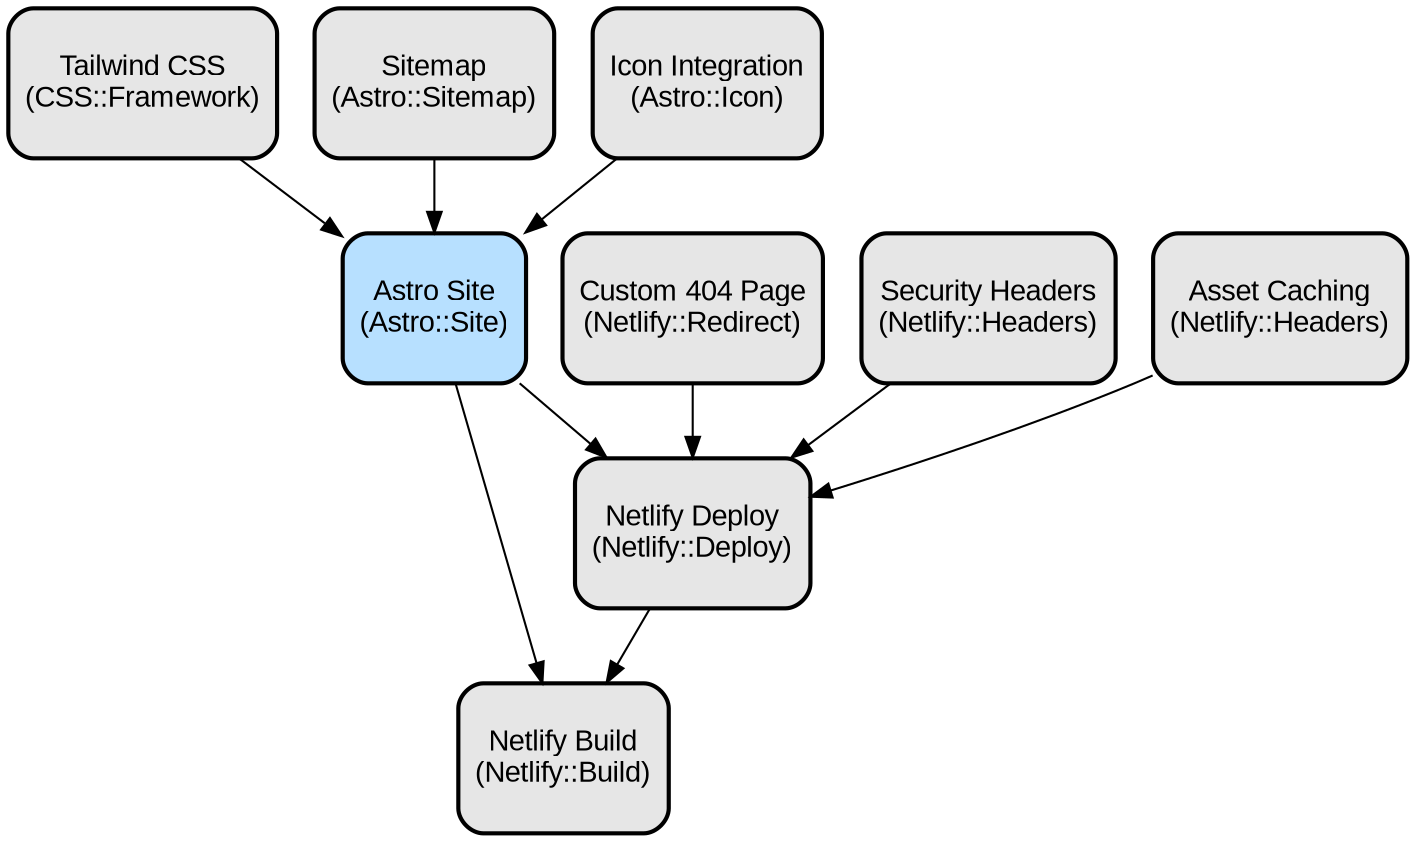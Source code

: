 digraph INFRA {
  node [ color = "black", fillcolor = "#E6E6E6", height =1, style = "filled,bold,rounded", fontname = "Arial" ];
  "Netlify Build" [ label = "Netlify Build
(Netlify::Build)", shape =rectangle ];
  "Netlify Deploy" [ label = "Netlify Deploy
(Netlify::Deploy)", shape =rectangle ];
  "Astro Site" [ label = "Astro Site
(Astro::Site)", shape =rectangle, fillcolor = "#B7E0FF" ];
  "Tailwind CSS" [ label = "Tailwind CSS
(CSS::Framework)", shape =rectangle ];
  "Sitemap" [ label = "Sitemap
(Astro::Sitemap)", shape =rectangle ];
  "Icon Integration" [ label = "Icon Integration
(Astro::Icon)", shape =rectangle ];
  "Custom 404 Page" [ label = "Custom 404 Page
(Netlify::Redirect)", shape =rectangle ];
  "Security Headers" [ label = "Security Headers
(Netlify::Headers)", shape =rectangle ];
  "Asset Caching" [ label = "Asset Caching
(Netlify::Headers)", shape =rectangle ];
  "Netlify Deploy" -> "Netlify Build";
  "Astro Site" -> "Netlify Build";
  "Astro Site" -> "Netlify Deploy";
  "Tailwind CSS" -> "Astro Site";
  "Sitemap" -> "Astro Site";
  "Icon Integration" -> "Astro Site";
  "Custom 404 Page" -> "Netlify Deploy";
  "Security Headers" -> "Netlify Deploy";
  "Asset Caching" -> "Netlify Deploy";
}
